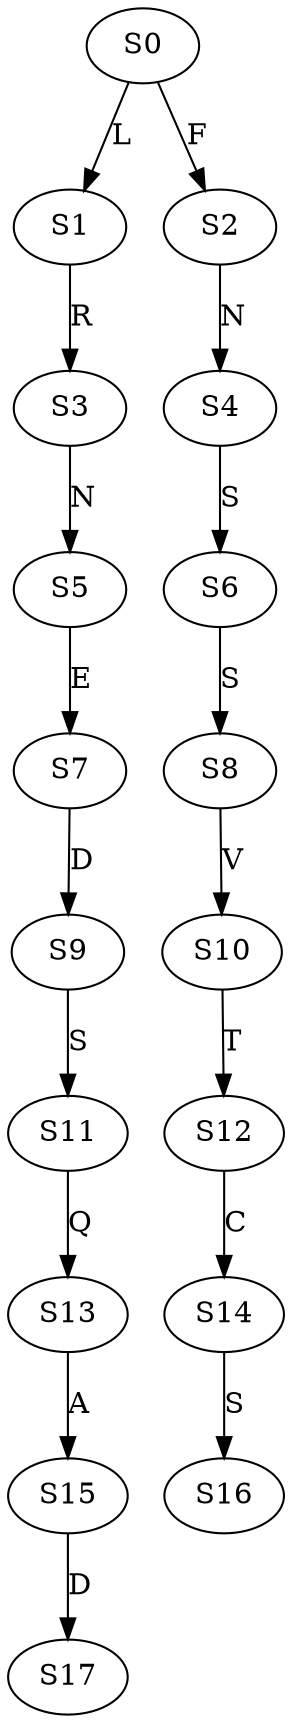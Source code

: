strict digraph  {
	S0 -> S1 [ label = L ];
	S0 -> S2 [ label = F ];
	S1 -> S3 [ label = R ];
	S2 -> S4 [ label = N ];
	S3 -> S5 [ label = N ];
	S4 -> S6 [ label = S ];
	S5 -> S7 [ label = E ];
	S6 -> S8 [ label = S ];
	S7 -> S9 [ label = D ];
	S8 -> S10 [ label = V ];
	S9 -> S11 [ label = S ];
	S10 -> S12 [ label = T ];
	S11 -> S13 [ label = Q ];
	S12 -> S14 [ label = C ];
	S13 -> S15 [ label = A ];
	S14 -> S16 [ label = S ];
	S15 -> S17 [ label = D ];
}
